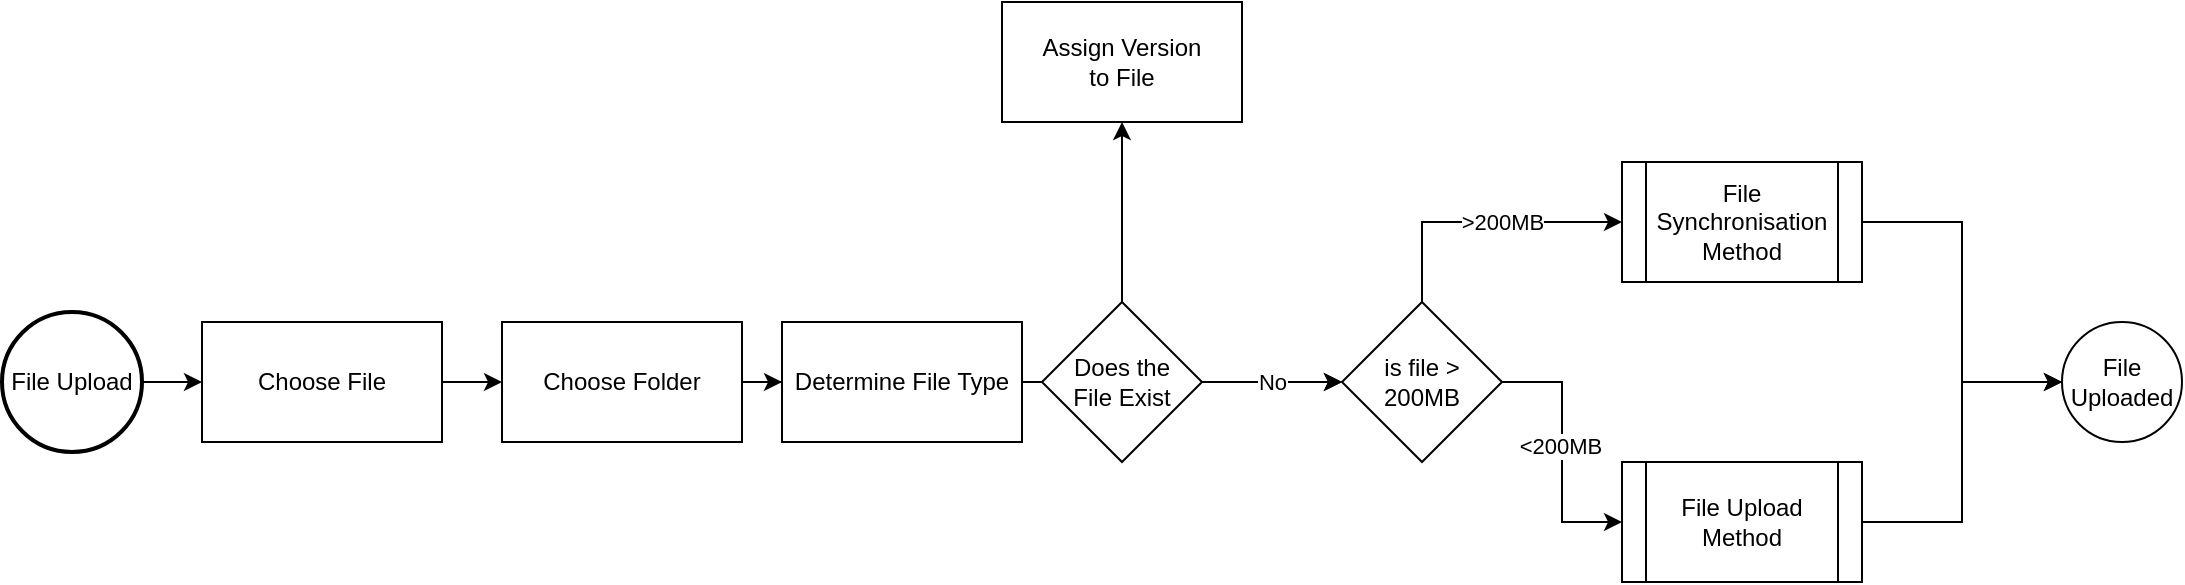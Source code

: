 <mxfile version="15.8.2" type="github"><diagram id="K4cYNsEPG29VMQZ34EFH" name="Page-1"><mxGraphModel dx="1609" dy="2028" grid="1" gridSize="10" guides="1" tooltips="1" connect="1" arrows="1" fold="1" page="1" pageScale="1" pageWidth="1169" pageHeight="827" math="0" shadow="0"><root><mxCell id="0"/><mxCell id="1" parent="0"/><mxCell id="btunTlJeTqZtARJWf4t9-6" value="" style="edgeStyle=orthogonalEdgeStyle;rounded=0;orthogonalLoop=1;jettySize=auto;html=1;exitX=1;exitY=0.5;exitDx=0;exitDy=0;entryX=0;entryY=0.5;entryDx=0;entryDy=0;" edge="1" parent="1" source="btunTlJeTqZtARJWf4t9-5" target="btunTlJeTqZtARJWf4t9-7"><mxGeometry relative="1" as="geometry"><mxPoint x="320" y="160" as="sourcePoint"/></mxGeometry></mxCell><mxCell id="btunTlJeTqZtARJWf4t9-17" style="edgeStyle=orthogonalEdgeStyle;rounded=0;orthogonalLoop=1;jettySize=auto;html=1;exitX=0.5;exitY=0;exitDx=0;exitDy=0;entryX=0;entryY=0.5;entryDx=0;entryDy=0;" edge="1" parent="1" source="btunTlJeTqZtARJWf4t9-2" target="btunTlJeTqZtARJWf4t9-16"><mxGeometry relative="1" as="geometry"/></mxCell><mxCell id="btunTlJeTqZtARJWf4t9-19" value="&amp;gt;200MB" style="edgeLabel;html=1;align=center;verticalAlign=middle;resizable=0;points=[];" vertex="1" connectable="0" parent="btunTlJeTqZtARJWf4t9-17"><mxGeometry x="-0.188" y="-1" relative="1" as="geometry"><mxPoint x="23" y="-1" as="offset"/></mxGeometry></mxCell><mxCell id="btunTlJeTqZtARJWf4t9-20" style="edgeStyle=orthogonalEdgeStyle;rounded=0;orthogonalLoop=1;jettySize=auto;html=1;entryX=0;entryY=0.5;entryDx=0;entryDy=0;exitX=1;exitY=0.5;exitDx=0;exitDy=0;" edge="1" parent="1" source="btunTlJeTqZtARJWf4t9-2" target="btunTlJeTqZtARJWf4t9-18"><mxGeometry relative="1" as="geometry"><mxPoint x="740" y="210" as="sourcePoint"/></mxGeometry></mxCell><mxCell id="btunTlJeTqZtARJWf4t9-21" value="&amp;lt;200MB" style="edgeLabel;html=1;align=center;verticalAlign=middle;resizable=0;points=[];" vertex="1" connectable="0" parent="btunTlJeTqZtARJWf4t9-20"><mxGeometry x="-0.047" y="-1" relative="1" as="geometry"><mxPoint as="offset"/></mxGeometry></mxCell><mxCell id="btunTlJeTqZtARJWf4t9-2" value="is file &amp;gt; 200MB" style="rhombus;whiteSpace=wrap;html=1;" vertex="1" parent="1"><mxGeometry x="700" y="120" width="80" height="80" as="geometry"/></mxCell><mxCell id="btunTlJeTqZtARJWf4t9-4" value="" style="edgeStyle=orthogonalEdgeStyle;rounded=0;orthogonalLoop=1;jettySize=auto;html=1;entryX=0;entryY=0.5;entryDx=0;entryDy=0;" edge="1" parent="1" source="btunTlJeTqZtARJWf4t9-3" target="btunTlJeTqZtARJWf4t9-5"><mxGeometry relative="1" as="geometry"/></mxCell><mxCell id="btunTlJeTqZtARJWf4t9-3" value="File Upload" style="strokeWidth=2;html=1;shape=mxgraph.flowchart.start_2;whiteSpace=wrap;" vertex="1" parent="1"><mxGeometry x="30" y="125" width="70" height="70" as="geometry"/></mxCell><mxCell id="btunTlJeTqZtARJWf4t9-5" value="Choose File" style="rounded=0;whiteSpace=wrap;html=1;" vertex="1" parent="1"><mxGeometry x="130" y="130" width="120" height="60" as="geometry"/></mxCell><mxCell id="btunTlJeTqZtARJWf4t9-14" value="" style="edgeStyle=orthogonalEdgeStyle;rounded=0;orthogonalLoop=1;jettySize=auto;html=1;" edge="1" parent="1" source="btunTlJeTqZtARJWf4t9-7" target="btunTlJeTqZtARJWf4t9-12"><mxGeometry relative="1" as="geometry"/></mxCell><mxCell id="btunTlJeTqZtARJWf4t9-7" value="Choose Folder" style="rounded=0;whiteSpace=wrap;html=1;" vertex="1" parent="1"><mxGeometry x="280" y="130" width="120" height="60" as="geometry"/></mxCell><mxCell id="btunTlJeTqZtARJWf4t9-15" style="edgeStyle=orthogonalEdgeStyle;rounded=0;orthogonalLoop=1;jettySize=auto;html=1;" edge="1" parent="1" source="btunTlJeTqZtARJWf4t9-12" target="btunTlJeTqZtARJWf4t9-2"><mxGeometry relative="1" as="geometry"><mxPoint x="630" y="160" as="targetPoint"/></mxGeometry></mxCell><mxCell id="btunTlJeTqZtARJWf4t9-12" value="Determine File Type" style="rounded=0;whiteSpace=wrap;html=1;" vertex="1" parent="1"><mxGeometry x="420" y="130" width="120" height="60" as="geometry"/></mxCell><mxCell id="btunTlJeTqZtARJWf4t9-23" style="edgeStyle=orthogonalEdgeStyle;rounded=0;orthogonalLoop=1;jettySize=auto;html=1;exitX=1;exitY=0.5;exitDx=0;exitDy=0;entryX=0;entryY=0.5;entryDx=0;entryDy=0;" edge="1" parent="1" source="btunTlJeTqZtARJWf4t9-16" target="btunTlJeTqZtARJWf4t9-22"><mxGeometry relative="1" as="geometry"/></mxCell><mxCell id="btunTlJeTqZtARJWf4t9-16" value="File Synchronisation Method" style="shape=process;whiteSpace=wrap;html=1;backgroundOutline=1;" vertex="1" parent="1"><mxGeometry x="840" y="50" width="120" height="60" as="geometry"/></mxCell><mxCell id="btunTlJeTqZtARJWf4t9-24" style="edgeStyle=orthogonalEdgeStyle;rounded=0;orthogonalLoop=1;jettySize=auto;html=1;entryX=0;entryY=0.5;entryDx=0;entryDy=0;" edge="1" parent="1" source="btunTlJeTqZtARJWf4t9-18" target="btunTlJeTqZtARJWf4t9-22"><mxGeometry relative="1" as="geometry"/></mxCell><mxCell id="btunTlJeTqZtARJWf4t9-18" value="File Upload Method" style="shape=process;whiteSpace=wrap;html=1;backgroundOutline=1;" vertex="1" parent="1"><mxGeometry x="840" y="200" width="120" height="60" as="geometry"/></mxCell><mxCell id="btunTlJeTqZtARJWf4t9-22" value="File Uploaded" style="ellipse;whiteSpace=wrap;html=1;aspect=fixed;" vertex="1" parent="1"><mxGeometry x="1060" y="130" width="60" height="60" as="geometry"/></mxCell><mxCell id="btunTlJeTqZtARJWf4t9-27" value="No" style="edgeStyle=orthogonalEdgeStyle;rounded=0;orthogonalLoop=1;jettySize=auto;html=1;" edge="1" parent="1" source="btunTlJeTqZtARJWf4t9-26" target="btunTlJeTqZtARJWf4t9-2"><mxGeometry relative="1" as="geometry"/></mxCell><mxCell id="btunTlJeTqZtARJWf4t9-29" value="" style="edgeStyle=orthogonalEdgeStyle;rounded=0;orthogonalLoop=1;jettySize=auto;html=1;" edge="1" parent="1" source="btunTlJeTqZtARJWf4t9-26" target="btunTlJeTqZtARJWf4t9-28"><mxGeometry relative="1" as="geometry"/></mxCell><mxCell id="btunTlJeTqZtARJWf4t9-26" value="Does the &lt;br&gt;File Exist" style="rhombus;whiteSpace=wrap;html=1;" vertex="1" parent="1"><mxGeometry x="550" y="120" width="80" height="80" as="geometry"/></mxCell><mxCell id="btunTlJeTqZtARJWf4t9-28" value="Assign Version &lt;br&gt;to File" style="whiteSpace=wrap;html=1;" vertex="1" parent="1"><mxGeometry x="530" y="-30" width="120" height="60" as="geometry"/></mxCell></root></mxGraphModel></diagram></mxfile>